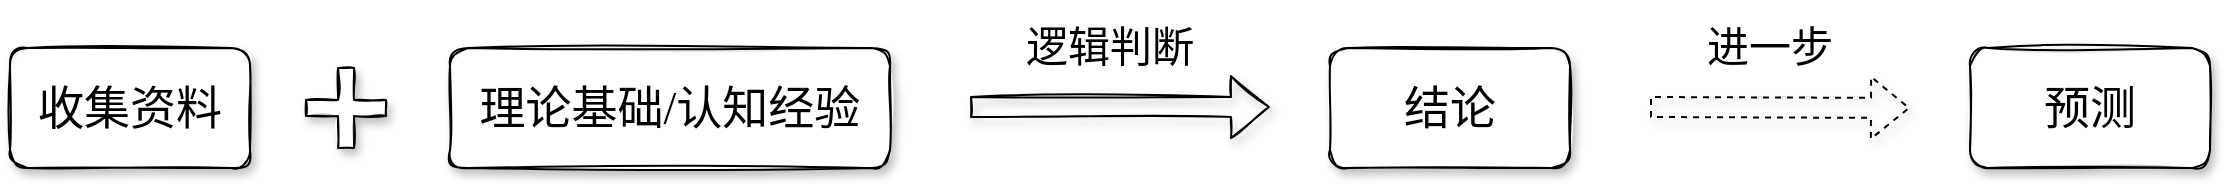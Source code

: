 <mxfile version="14.9.8" type="github">
  <diagram id="mg97Mdl2hb3oCWbUeMJg" name="Page-1">
    <mxGraphModel dx="1209" dy="749" grid="1" gridSize="10" guides="1" tooltips="1" connect="1" arrows="1" fold="1" page="1" pageScale="1" pageWidth="827" pageHeight="1169" math="0" shadow="0">
      <root>
        <mxCell id="0" />
        <mxCell id="1" parent="0" />
        <mxCell id="32ols15Bc3fSsCXA4Aej-1" value="&lt;p&gt;&lt;font style=&quot;font-size: 23px&quot; data-font-src=&quot;https://fonts.googleapis.com/css?family=ZCOOL+KuaiLe&quot;&gt;收集资料&lt;/font&gt;&lt;/p&gt;" style="whiteSpace=wrap;html=1;sketch=1;rounded=1;shadow=1;glass=0;fontFamily=ZCOOL QingKe HuangYou;fontSource=https%3A%2F%2Ffonts.googleapis.com%2Fcss%3Ffamily%3DZCOOL%2BQingKe%2BHuangYou;" parent="1" vertex="1">
          <mxGeometry x="20" y="330" width="120" height="60" as="geometry" />
        </mxCell>
        <mxCell id="32ols15Bc3fSsCXA4Aej-3" value="" style="shape=cross;whiteSpace=wrap;html=1;rounded=1;shadow=1;glass=0;sketch=1;fontFamily=ZCOOL QingKe HuangYou;fontSource=https%3A%2F%2Ffonts.googleapis.com%2Fcss%3Ffamily%3DZCOOL%2BQingKe%2BHuangYou;" parent="1" vertex="1">
          <mxGeometry x="168" y="340" width="40" height="40" as="geometry" />
        </mxCell>
        <mxCell id="32ols15Bc3fSsCXA4Aej-6" value="&lt;p&gt;&lt;font style=&quot;font-size: 23px&quot; data-font-src=&quot;https://fonts.googleapis.com/css?family=ZCOOL+KuaiLe&quot;&gt;理论基础/认知经验&lt;/font&gt;&lt;/p&gt;" style="whiteSpace=wrap;html=1;sketch=1;rounded=1;shadow=1;glass=0;fontFamily=ZCOOL QingKe HuangYou;fontSource=https%3A%2F%2Ffonts.googleapis.com%2Fcss%3Ffamily%3DZCOOL%2BQingKe%2BHuangYou;" parent="1" vertex="1">
          <mxGeometry x="240" y="330" width="220" height="60" as="geometry" />
        </mxCell>
        <mxCell id="32ols15Bc3fSsCXA4Aej-8" value="" style="shape=flexArrow;endArrow=classic;html=1;sketch=1;fontFamily=ZCOOL QingKe HuangYou;fontSource=https%3A%2F%2Ffonts.googleapis.com%2Fcss%3Ffamily%3DZCOOL%2BQingKe%2BHuangYou;shadow=1;" parent="1" edge="1">
          <mxGeometry width="50" height="50" relative="1" as="geometry">
            <mxPoint x="500" y="359.5" as="sourcePoint" />
            <mxPoint x="650" y="359.5" as="targetPoint" />
          </mxGeometry>
        </mxCell>
        <mxCell id="32ols15Bc3fSsCXA4Aej-9" value="&lt;font style=&quot;font-size: 21px&quot;&gt;逻辑判断&lt;/font&gt;" style="text;html=1;strokeColor=none;fillColor=none;align=center;verticalAlign=middle;whiteSpace=wrap;rounded=0;shadow=1;glass=0;sketch=1;fontFamily=ZCOOL QingKe HuangYou;fontSource=https%3A%2F%2Ffonts.googleapis.com%2Fcss%3Ffamily%3DZCOOL%2BQingKe%2BHuangYou;" parent="1" vertex="1">
          <mxGeometry x="510" y="310" width="120" height="40" as="geometry" />
        </mxCell>
        <mxCell id="32ols15Bc3fSsCXA4Aej-10" value="&lt;p&gt;&lt;font style=&quot;font-size: 23px&quot; data-font-src=&quot;https://fonts.googleapis.com/css?family=ZCOOL+KuaiLe&quot;&gt;结论&lt;/font&gt;&lt;/p&gt;" style="whiteSpace=wrap;html=1;sketch=1;rounded=1;shadow=1;glass=0;fontFamily=ZCOOL QingKe HuangYou;fontSource=https%3A%2F%2Ffonts.googleapis.com%2Fcss%3Ffamily%3DZCOOL%2BQingKe%2BHuangYou;" parent="1" vertex="1">
          <mxGeometry x="680" y="330" width="120" height="60" as="geometry" />
        </mxCell>
        <mxCell id="sC725IncK8pRUn57lBrr-1" value="" style="shape=flexArrow;endArrow=classic;html=1;shadow=1;fontFamily=ZCOOL QingKe HuangYou;fontSource=https%3A%2F%2Ffonts.googleapis.com%2Fcss%3Ffamily%3DZCOOL%2BQingKe%2BHuangYou;dashed=1;" edge="1" parent="1">
          <mxGeometry width="50" height="50" relative="1" as="geometry">
            <mxPoint x="840" y="359.5" as="sourcePoint" />
            <mxPoint x="970" y="360" as="targetPoint" />
          </mxGeometry>
        </mxCell>
        <mxCell id="sC725IncK8pRUn57lBrr-3" value="&lt;p&gt;&lt;span style=&quot;font-size: 23px&quot;&gt;预测&lt;/span&gt;&lt;/p&gt;" style="whiteSpace=wrap;html=1;sketch=1;rounded=1;shadow=1;glass=0;fontFamily=ZCOOL QingKe HuangYou;fontSource=https%3A%2F%2Ffonts.googleapis.com%2Fcss%3Ffamily%3DZCOOL%2BQingKe%2BHuangYou;" vertex="1" parent="1">
          <mxGeometry x="1000" y="330" width="120" height="60" as="geometry" />
        </mxCell>
        <mxCell id="sC725IncK8pRUn57lBrr-4" value="&lt;font style=&quot;font-size: 21px&quot;&gt;进一步&lt;/font&gt;" style="text;html=1;strokeColor=none;fillColor=none;align=center;verticalAlign=middle;whiteSpace=wrap;rounded=0;shadow=1;glass=0;sketch=1;fontFamily=ZCOOL QingKe HuangYou;fontSource=https%3A%2F%2Ffonts.googleapis.com%2Fcss%3Ffamily%3DZCOOL%2BQingKe%2BHuangYou;" vertex="1" parent="1">
          <mxGeometry x="840" y="310" width="120" height="40" as="geometry" />
        </mxCell>
      </root>
    </mxGraphModel>
  </diagram>
</mxfile>
